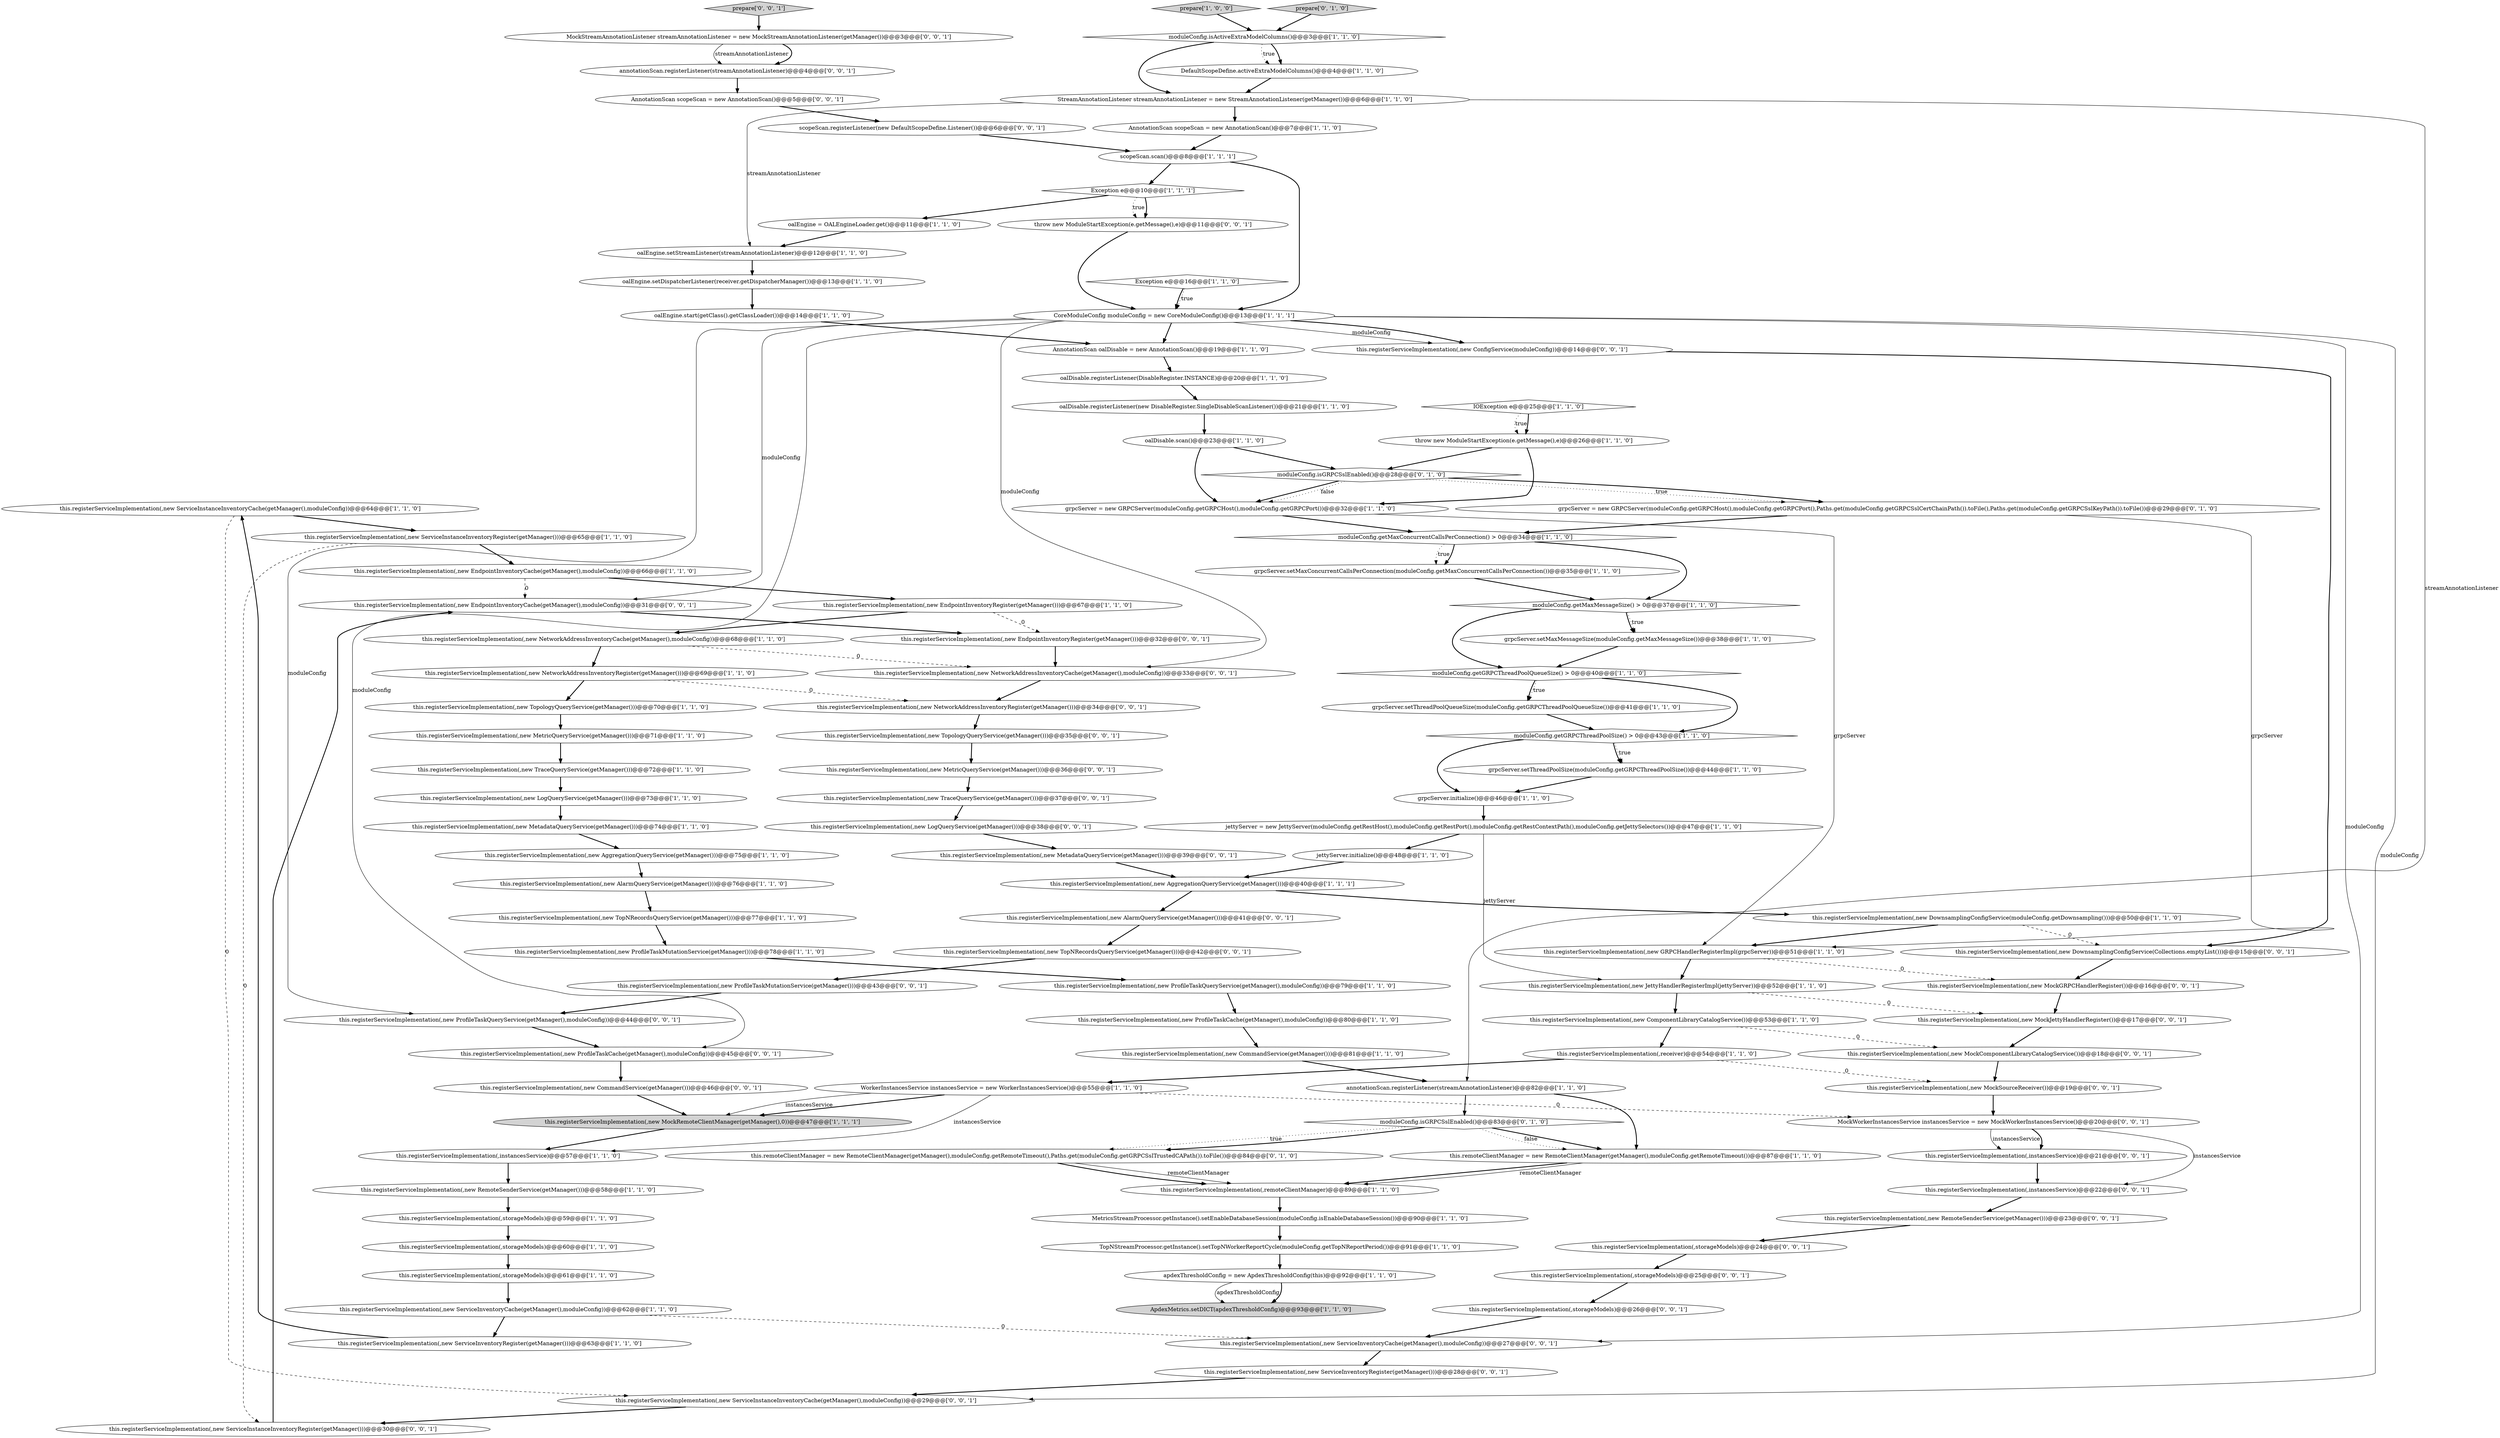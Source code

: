 digraph {
43 [style = filled, label = "this.registerServiceImplementation(,new ServiceInstanceInventoryCache(getManager(),moduleConfig))@@@64@@@['1', '1', '0']", fillcolor = white, shape = ellipse image = "AAA0AAABBB1BBB"];
64 [style = filled, label = "this.registerServiceImplementation(,new NetworkAddressInventoryCache(getManager(),moduleConfig))@@@68@@@['1', '1', '0']", fillcolor = white, shape = ellipse image = "AAA0AAABBB1BBB"];
51 [style = filled, label = "DefaultScopeDefine.activeExtraModelColumns()@@@4@@@['1', '1', '0']", fillcolor = white, shape = ellipse image = "AAA0AAABBB1BBB"];
104 [style = filled, label = "this.registerServiceImplementation(,new RemoteSenderService(getManager()))@@@23@@@['0', '0', '1']", fillcolor = white, shape = ellipse image = "AAA0AAABBB3BBB"];
22 [style = filled, label = "TopNStreamProcessor.getInstance().setTopNWorkerReportCycle(moduleConfig.getTopNReportPeriod())@@@91@@@['1', '1', '0']", fillcolor = white, shape = ellipse image = "AAA0AAABBB1BBB"];
78 [style = filled, label = "this.registerServiceImplementation(,instancesService)@@@21@@@['0', '0', '1']", fillcolor = white, shape = ellipse image = "AAA0AAABBB3BBB"];
100 [style = filled, label = "this.registerServiceImplementation(,new ConfigService(moduleConfig))@@@14@@@['0', '0', '1']", fillcolor = white, shape = ellipse image = "AAA0AAABBB3BBB"];
1 [style = filled, label = "this.registerServiceImplementation(,new ServiceInstanceInventoryRegister(getManager()))@@@65@@@['1', '1', '0']", fillcolor = white, shape = ellipse image = "AAA0AAABBB1BBB"];
19 [style = filled, label = "this.registerServiceImplementation(,new DownsamplingConfigService(moduleConfig.getDownsampling()))@@@50@@@['1', '1', '0']", fillcolor = white, shape = ellipse image = "AAA0AAABBB1BBB"];
75 [style = filled, label = "prepare['0', '1', '0']", fillcolor = lightgray, shape = diamond image = "AAA0AAABBB2BBB"];
76 [style = filled, label = "this.registerServiceImplementation(,new DownsamplingConfigService(Collections.emptyList()))@@@15@@@['0', '0', '1']", fillcolor = white, shape = ellipse image = "AAA0AAABBB3BBB"];
46 [style = filled, label = "this.registerServiceImplementation(,new LogQueryService(getManager()))@@@73@@@['1', '1', '0']", fillcolor = white, shape = ellipse image = "AAA0AAABBB1BBB"];
7 [style = filled, label = "this.registerServiceImplementation(,new TopologyQueryService(getManager()))@@@70@@@['1', '1', '0']", fillcolor = white, shape = ellipse image = "AAA0AAABBB1BBB"];
20 [style = filled, label = "jettyServer.initialize()@@@48@@@['1', '1', '0']", fillcolor = white, shape = ellipse image = "AAA0AAABBB1BBB"];
93 [style = filled, label = "this.registerServiceImplementation(,new ProfileTaskQueryService(getManager(),moduleConfig))@@@44@@@['0', '0', '1']", fillcolor = white, shape = ellipse image = "AAA0AAABBB3BBB"];
17 [style = filled, label = "this.registerServiceImplementation(,remoteClientManager)@@@89@@@['1', '1', '0']", fillcolor = white, shape = ellipse image = "AAA0AAABBB1BBB"];
62 [style = filled, label = "moduleConfig.getGRPCThreadPoolQueueSize() > 0@@@40@@@['1', '1', '0']", fillcolor = white, shape = diamond image = "AAA0AAABBB1BBB"];
36 [style = filled, label = "moduleConfig.getMaxMessageSize() > 0@@@37@@@['1', '1', '0']", fillcolor = white, shape = diamond image = "AAA0AAABBB1BBB"];
65 [style = filled, label = "throw new ModuleStartException(e.getMessage(),e)@@@26@@@['1', '1', '0']", fillcolor = white, shape = ellipse image = "AAA0AAABBB1BBB"];
103 [style = filled, label = "this.registerServiceImplementation(,new TraceQueryService(getManager()))@@@37@@@['0', '0', '1']", fillcolor = white, shape = ellipse image = "AAA0AAABBB3BBB"];
57 [style = filled, label = "this.registerServiceImplementation(,new EndpointInventoryCache(getManager(),moduleConfig))@@@66@@@['1', '1', '0']", fillcolor = white, shape = ellipse image = "AAA0AAABBB1BBB"];
69 [style = filled, label = "grpcServer.setMaxConcurrentCallsPerConnection(moduleConfig.getMaxConcurrentCallsPerConnection())@@@35@@@['1', '1', '0']", fillcolor = white, shape = ellipse image = "AAA0AAABBB1BBB"];
42 [style = filled, label = "oalEngine = OALEngineLoader.get()@@@11@@@['1', '1', '0']", fillcolor = white, shape = ellipse image = "AAA0AAABBB1BBB"];
63 [style = filled, label = "this.registerServiceImplementation(,instancesService)@@@57@@@['1', '1', '0']", fillcolor = white, shape = ellipse image = "AAA0AAABBB1BBB"];
81 [style = filled, label = "this.registerServiceImplementation(,new MockComponentLibraryCatalogService())@@@18@@@['0', '0', '1']", fillcolor = white, shape = ellipse image = "AAA0AAABBB3BBB"];
99 [style = filled, label = "this.registerServiceImplementation(,storageModels)@@@25@@@['0', '0', '1']", fillcolor = white, shape = ellipse image = "AAA0AAABBB3BBB"];
88 [style = filled, label = "this.registerServiceImplementation(,new AlarmQueryService(getManager()))@@@41@@@['0', '0', '1']", fillcolor = white, shape = ellipse image = "AAA0AAABBB3BBB"];
41 [style = filled, label = "WorkerInstancesService instancesService = new WorkerInstancesService()@@@55@@@['1', '1', '0']", fillcolor = white, shape = ellipse image = "AAA0AAABBB1BBB"];
39 [style = filled, label = "oalDisable.scan()@@@23@@@['1', '1', '0']", fillcolor = white, shape = ellipse image = "AAA0AAABBB1BBB"];
70 [style = filled, label = "grpcServer.initialize()@@@46@@@['1', '1', '0']", fillcolor = white, shape = ellipse image = "AAA0AAABBB1BBB"];
45 [style = filled, label = "StreamAnnotationListener streamAnnotationListener = new StreamAnnotationListener(getManager())@@@6@@@['1', '1', '0']", fillcolor = white, shape = ellipse image = "AAA0AAABBB1BBB"];
111 [style = filled, label = "this.registerServiceImplementation(,new ServiceInstanceInventoryRegister(getManager()))@@@30@@@['0', '0', '1']", fillcolor = white, shape = ellipse image = "AAA0AAABBB3BBB"];
66 [style = filled, label = "this.registerServiceImplementation(,new JettyHandlerRegisterImpl(jettyServer))@@@52@@@['1', '1', '0']", fillcolor = white, shape = ellipse image = "AAA0AAABBB1BBB"];
52 [style = filled, label = "moduleConfig.isActiveExtraModelColumns()@@@3@@@['1', '1', '0']", fillcolor = white, shape = diamond image = "AAA0AAABBB1BBB"];
112 [style = filled, label = "this.registerServiceImplementation(,instancesService)@@@22@@@['0', '0', '1']", fillcolor = white, shape = ellipse image = "AAA0AAABBB3BBB"];
15 [style = filled, label = "this.registerServiceImplementation(,new ServiceInventoryCache(getManager(),moduleConfig))@@@62@@@['1', '1', '0']", fillcolor = white, shape = ellipse image = "AAA0AAABBB1BBB"];
83 [style = filled, label = "MockWorkerInstancesService instancesService = new MockWorkerInstancesService()@@@20@@@['0', '0', '1']", fillcolor = white, shape = ellipse image = "AAA0AAABBB3BBB"];
18 [style = filled, label = "scopeScan.scan()@@@8@@@['1', '1', '1']", fillcolor = white, shape = ellipse image = "AAA0AAABBB1BBB"];
14 [style = filled, label = "CoreModuleConfig moduleConfig = new CoreModuleConfig()@@@13@@@['1', '1', '1']", fillcolor = white, shape = ellipse image = "AAA0AAABBB1BBB"];
23 [style = filled, label = "this.registerServiceImplementation(,new ProfileTaskCache(getManager(),moduleConfig))@@@80@@@['1', '1', '0']", fillcolor = white, shape = ellipse image = "AAA0AAABBB1BBB"];
5 [style = filled, label = "oalDisable.registerListener(DisableRegister.INSTANCE)@@@20@@@['1', '1', '0']", fillcolor = white, shape = ellipse image = "AAA0AAABBB1BBB"];
101 [style = filled, label = "this.registerServiceImplementation(,new TopNRecordsQueryService(getManager()))@@@42@@@['0', '0', '1']", fillcolor = white, shape = ellipse image = "AAA0AAABBB3BBB"];
48 [style = filled, label = "grpcServer.setThreadPoolQueueSize(moduleConfig.getGRPCThreadPoolQueueSize())@@@41@@@['1', '1', '0']", fillcolor = white, shape = ellipse image = "AAA0AAABBB1BBB"];
54 [style = filled, label = "AnnotationScan oalDisable = new AnnotationScan()@@@19@@@['1', '1', '0']", fillcolor = white, shape = ellipse image = "AAA0AAABBB1BBB"];
109 [style = filled, label = "this.registerServiceImplementation(,new TopologyQueryService(getManager()))@@@35@@@['0', '0', '1']", fillcolor = white, shape = ellipse image = "AAA0AAABBB3BBB"];
86 [style = filled, label = "this.registerServiceImplementation(,new EndpointInventoryCache(getManager(),moduleConfig))@@@31@@@['0', '0', '1']", fillcolor = white, shape = ellipse image = "AAA0AAABBB3BBB"];
8 [style = filled, label = "this.registerServiceImplementation(,new EndpointInventoryRegister(getManager()))@@@67@@@['1', '1', '0']", fillcolor = white, shape = ellipse image = "AAA0AAABBB1BBB"];
74 [style = filled, label = "grpcServer = new GRPCServer(moduleConfig.getGRPCHost(),moduleConfig.getGRPCPort(),Paths.get(moduleConfig.getGRPCSslCertChainPath()).toFile(),Paths.get(moduleConfig.getGRPCSslKeyPath()).toFile())@@@29@@@['0', '1', '0']", fillcolor = white, shape = ellipse image = "AAA1AAABBB2BBB"];
40 [style = filled, label = "grpcServer.setMaxMessageSize(moduleConfig.getMaxMessageSize())@@@38@@@['1', '1', '0']", fillcolor = white, shape = ellipse image = "AAA0AAABBB1BBB"];
21 [style = filled, label = "this.registerServiceImplementation(,new MockRemoteClientManager(getManager(),0))@@@47@@@['1', '1', '1']", fillcolor = lightgray, shape = ellipse image = "AAA0AAABBB1BBB"];
34 [style = filled, label = "this.registerServiceImplementation(,new MetricQueryService(getManager()))@@@71@@@['1', '1', '0']", fillcolor = white, shape = ellipse image = "AAA0AAABBB1BBB"];
3 [style = filled, label = "grpcServer = new GRPCServer(moduleConfig.getGRPCHost(),moduleConfig.getGRPCPort())@@@32@@@['1', '1', '0']", fillcolor = white, shape = ellipse image = "AAA0AAABBB1BBB"];
108 [style = filled, label = "this.registerServiceImplementation(,new MockGRPCHandlerRegister())@@@16@@@['0', '0', '1']", fillcolor = white, shape = ellipse image = "AAA0AAABBB3BBB"];
110 [style = filled, label = "this.registerServiceImplementation(,storageModels)@@@26@@@['0', '0', '1']", fillcolor = white, shape = ellipse image = "AAA0AAABBB3BBB"];
91 [style = filled, label = "throw new ModuleStartException(e.getMessage(),e)@@@11@@@['0', '0', '1']", fillcolor = white, shape = ellipse image = "AAA0AAABBB3BBB"];
49 [style = filled, label = "this.registerServiceImplementation(,new MetadataQueryService(getManager()))@@@74@@@['1', '1', '0']", fillcolor = white, shape = ellipse image = "AAA0AAABBB1BBB"];
38 [style = filled, label = "this.registerServiceImplementation(,storageModels)@@@61@@@['1', '1', '0']", fillcolor = white, shape = ellipse image = "AAA0AAABBB1BBB"];
24 [style = filled, label = "this.registerServiceImplementation(,new GRPCHandlerRegisterImpl(grpcServer))@@@51@@@['1', '1', '0']", fillcolor = white, shape = ellipse image = "AAA0AAABBB1BBB"];
92 [style = filled, label = "this.registerServiceImplementation(,new MockSourceReceiver())@@@19@@@['0', '0', '1']", fillcolor = white, shape = ellipse image = "AAA0AAABBB3BBB"];
67 [style = filled, label = "oalEngine.start(getClass().getClassLoader())@@@14@@@['1', '1', '0']", fillcolor = white, shape = ellipse image = "AAA0AAABBB1BBB"];
56 [style = filled, label = "oalEngine.setDispatcherListener(receiver.getDispatcherManager())@@@13@@@['1', '1', '0']", fillcolor = white, shape = ellipse image = "AAA0AAABBB1BBB"];
85 [style = filled, label = "MockStreamAnnotationListener streamAnnotationListener = new MockStreamAnnotationListener(getManager())@@@3@@@['0', '0', '1']", fillcolor = white, shape = ellipse image = "AAA0AAABBB3BBB"];
113 [style = filled, label = "this.registerServiceImplementation(,new ServiceInstanceInventoryCache(getManager(),moduleConfig))@@@29@@@['0', '0', '1']", fillcolor = white, shape = ellipse image = "AAA0AAABBB3BBB"];
37 [style = filled, label = "this.registerServiceImplementation(,storageModels)@@@59@@@['1', '1', '0']", fillcolor = white, shape = ellipse image = "AAA0AAABBB1BBB"];
61 [style = filled, label = "IOException e@@@25@@@['1', '1', '0']", fillcolor = white, shape = diamond image = "AAA0AAABBB1BBB"];
95 [style = filled, label = "this.registerServiceImplementation(,new ProfileTaskCache(getManager(),moduleConfig))@@@45@@@['0', '0', '1']", fillcolor = white, shape = ellipse image = "AAA0AAABBB3BBB"];
10 [style = filled, label = "this.registerServiceImplementation(,receiver)@@@54@@@['1', '1', '0']", fillcolor = white, shape = ellipse image = "AAA0AAABBB1BBB"];
77 [style = filled, label = "AnnotationScan scopeScan = new AnnotationScan()@@@5@@@['0', '0', '1']", fillcolor = white, shape = ellipse image = "AAA0AAABBB3BBB"];
4 [style = filled, label = "Exception e@@@16@@@['1', '1', '0']", fillcolor = white, shape = diamond image = "AAA0AAABBB1BBB"];
27 [style = filled, label = "moduleConfig.getGRPCThreadPoolSize() > 0@@@43@@@['1', '1', '0']", fillcolor = white, shape = diamond image = "AAA0AAABBB1BBB"];
84 [style = filled, label = "this.registerServiceImplementation(,storageModels)@@@24@@@['0', '0', '1']", fillcolor = white, shape = ellipse image = "AAA0AAABBB3BBB"];
105 [style = filled, label = "this.registerServiceImplementation(,new MetadataQueryService(getManager()))@@@39@@@['0', '0', '1']", fillcolor = white, shape = ellipse image = "AAA0AAABBB3BBB"];
53 [style = filled, label = "this.registerServiceImplementation(,new NetworkAddressInventoryRegister(getManager()))@@@69@@@['1', '1', '0']", fillcolor = white, shape = ellipse image = "AAA0AAABBB1BBB"];
44 [style = filled, label = "MetricsStreamProcessor.getInstance().setEnableDatabaseSession(moduleConfig.isEnableDatabaseSession())@@@90@@@['1', '1', '0']", fillcolor = white, shape = ellipse image = "AAA0AAABBB1BBB"];
58 [style = filled, label = "annotationScan.registerListener(streamAnnotationListener)@@@82@@@['1', '1', '0']", fillcolor = white, shape = ellipse image = "AAA0AAABBB1BBB"];
96 [style = filled, label = "scopeScan.registerListener(new DefaultScopeDefine.Listener())@@@6@@@['0', '0', '1']", fillcolor = white, shape = ellipse image = "AAA0AAABBB3BBB"];
68 [style = filled, label = "this.registerServiceImplementation(,new ProfileTaskMutationService(getManager()))@@@78@@@['1', '1', '0']", fillcolor = white, shape = ellipse image = "AAA0AAABBB1BBB"];
73 [style = filled, label = "moduleConfig.isGRPCSslEnabled()@@@28@@@['0', '1', '0']", fillcolor = white, shape = diamond image = "AAA1AAABBB2BBB"];
32 [style = filled, label = "this.registerServiceImplementation(,storageModels)@@@60@@@['1', '1', '0']", fillcolor = white, shape = ellipse image = "AAA0AAABBB1BBB"];
47 [style = filled, label = "oalDisable.registerListener(new DisableRegister.SingleDisableScanListener())@@@21@@@['1', '1', '0']", fillcolor = white, shape = ellipse image = "AAA0AAABBB1BBB"];
82 [style = filled, label = "this.registerServiceImplementation(,new ProfileTaskMutationService(getManager()))@@@43@@@['0', '0', '1']", fillcolor = white, shape = ellipse image = "AAA0AAABBB3BBB"];
106 [style = filled, label = "this.registerServiceImplementation(,new MockJettyHandlerRegister())@@@17@@@['0', '0', '1']", fillcolor = white, shape = ellipse image = "AAA0AAABBB3BBB"];
72 [style = filled, label = "this.remoteClientManager = new RemoteClientManager(getManager(),moduleConfig.getRemoteTimeout(),Paths.get(moduleConfig.getGRPCSslTrustedCAPath()).toFile())@@@84@@@['0', '1', '0']", fillcolor = white, shape = ellipse image = "AAA1AAABBB2BBB"];
60 [style = filled, label = "this.registerServiceImplementation(,new ProfileTaskQueryService(getManager(),moduleConfig))@@@79@@@['1', '1', '0']", fillcolor = white, shape = ellipse image = "AAA0AAABBB1BBB"];
28 [style = filled, label = "this.registerServiceImplementation(,new CommandService(getManager()))@@@81@@@['1', '1', '0']", fillcolor = white, shape = ellipse image = "AAA0AAABBB1BBB"];
55 [style = filled, label = "this.registerServiceImplementation(,new AggregationQueryService(getManager()))@@@40@@@['1', '1', '1']", fillcolor = white, shape = ellipse image = "AAA0AAABBB1BBB"];
59 [style = filled, label = "this.registerServiceImplementation(,new TopNRecordsQueryService(getManager()))@@@77@@@['1', '1', '0']", fillcolor = white, shape = ellipse image = "AAA0AAABBB1BBB"];
79 [style = filled, label = "annotationScan.registerListener(streamAnnotationListener)@@@4@@@['0', '0', '1']", fillcolor = white, shape = ellipse image = "AAA0AAABBB3BBB"];
98 [style = filled, label = "this.registerServiceImplementation(,new MetricQueryService(getManager()))@@@36@@@['0', '0', '1']", fillcolor = white, shape = ellipse image = "AAA0AAABBB3BBB"];
9 [style = filled, label = "moduleConfig.getMaxConcurrentCallsPerConnection() > 0@@@34@@@['1', '1', '0']", fillcolor = white, shape = diamond image = "AAA0AAABBB1BBB"];
13 [style = filled, label = "this.registerServiceImplementation(,new AlarmQueryService(getManager()))@@@76@@@['1', '1', '0']", fillcolor = white, shape = ellipse image = "AAA0AAABBB1BBB"];
90 [style = filled, label = "this.registerServiceImplementation(,new CommandService(getManager()))@@@46@@@['0', '0', '1']", fillcolor = white, shape = ellipse image = "AAA0AAABBB3BBB"];
2 [style = filled, label = "this.registerServiceImplementation(,new ServiceInventoryRegister(getManager()))@@@63@@@['1', '1', '0']", fillcolor = white, shape = ellipse image = "AAA0AAABBB1BBB"];
71 [style = filled, label = "moduleConfig.isGRPCSslEnabled()@@@83@@@['0', '1', '0']", fillcolor = white, shape = diamond image = "AAA1AAABBB2BBB"];
30 [style = filled, label = "this.registerServiceImplementation(,new ComponentLibraryCatalogService())@@@53@@@['1', '1', '0']", fillcolor = white, shape = ellipse image = "AAA0AAABBB1BBB"];
50 [style = filled, label = "this.remoteClientManager = new RemoteClientManager(getManager(),moduleConfig.getRemoteTimeout())@@@87@@@['1', '1', '0']", fillcolor = white, shape = ellipse image = "AAA0AAABBB1BBB"];
16 [style = filled, label = "grpcServer.setThreadPoolSize(moduleConfig.getGRPCThreadPoolSize())@@@44@@@['1', '1', '0']", fillcolor = white, shape = ellipse image = "AAA0AAABBB1BBB"];
25 [style = filled, label = "Exception e@@@10@@@['1', '1', '1']", fillcolor = white, shape = diamond image = "AAA0AAABBB1BBB"];
29 [style = filled, label = "this.registerServiceImplementation(,new TraceQueryService(getManager()))@@@72@@@['1', '1', '0']", fillcolor = white, shape = ellipse image = "AAA0AAABBB1BBB"];
107 [style = filled, label = "prepare['0', '0', '1']", fillcolor = lightgray, shape = diamond image = "AAA0AAABBB3BBB"];
87 [style = filled, label = "this.registerServiceImplementation(,new LogQueryService(getManager()))@@@38@@@['0', '0', '1']", fillcolor = white, shape = ellipse image = "AAA0AAABBB3BBB"];
26 [style = filled, label = "prepare['1', '0', '0']", fillcolor = lightgray, shape = diamond image = "AAA0AAABBB1BBB"];
102 [style = filled, label = "this.registerServiceImplementation(,new ServiceInventoryCache(getManager(),moduleConfig))@@@27@@@['0', '0', '1']", fillcolor = white, shape = ellipse image = "AAA0AAABBB3BBB"];
0 [style = filled, label = "oalEngine.setStreamListener(streamAnnotationListener)@@@12@@@['1', '1', '0']", fillcolor = white, shape = ellipse image = "AAA0AAABBB1BBB"];
97 [style = filled, label = "this.registerServiceImplementation(,new NetworkAddressInventoryRegister(getManager()))@@@34@@@['0', '0', '1']", fillcolor = white, shape = ellipse image = "AAA0AAABBB3BBB"];
6 [style = filled, label = "apdexThresholdConfig = new ApdexThresholdConfig(this)@@@92@@@['1', '1', '0']", fillcolor = white, shape = ellipse image = "AAA0AAABBB1BBB"];
35 [style = filled, label = "AnnotationScan scopeScan = new AnnotationScan()@@@7@@@['1', '1', '0']", fillcolor = white, shape = ellipse image = "AAA0AAABBB1BBB"];
94 [style = filled, label = "this.registerServiceImplementation(,new NetworkAddressInventoryCache(getManager(),moduleConfig))@@@33@@@['0', '0', '1']", fillcolor = white, shape = ellipse image = "AAA0AAABBB3BBB"];
89 [style = filled, label = "this.registerServiceImplementation(,new EndpointInventoryRegister(getManager()))@@@32@@@['0', '0', '1']", fillcolor = white, shape = ellipse image = "AAA0AAABBB3BBB"];
80 [style = filled, label = "this.registerServiceImplementation(,new ServiceInventoryRegister(getManager()))@@@28@@@['0', '0', '1']", fillcolor = white, shape = ellipse image = "AAA0AAABBB3BBB"];
12 [style = filled, label = "this.registerServiceImplementation(,new AggregationQueryService(getManager()))@@@75@@@['1', '1', '0']", fillcolor = white, shape = ellipse image = "AAA0AAABBB1BBB"];
31 [style = filled, label = "this.registerServiceImplementation(,new RemoteSenderService(getManager()))@@@58@@@['1', '1', '0']", fillcolor = white, shape = ellipse image = "AAA0AAABBB1BBB"];
33 [style = filled, label = "ApdexMetrics.setDICT(apdexThresholdConfig)@@@93@@@['1', '1', '0']", fillcolor = lightgray, shape = ellipse image = "AAA0AAABBB1BBB"];
11 [style = filled, label = "jettyServer = new JettyServer(moduleConfig.getRestHost(),moduleConfig.getRestPort(),moduleConfig.getRestContextPath(),moduleConfig.getJettySelectors())@@@47@@@['1', '1', '0']", fillcolor = white, shape = ellipse image = "AAA0AAABBB1BBB"];
25->91 [style = bold, label=""];
74->9 [style = bold, label=""];
71->72 [style = dotted, label="true"];
64->94 [style = dashed, label="0"];
48->27 [style = bold, label=""];
59->68 [style = bold, label=""];
16->70 [style = bold, label=""];
66->106 [style = dashed, label="0"];
68->60 [style = bold, label=""];
62->48 [style = bold, label=""];
40->62 [style = bold, label=""];
52->45 [style = bold, label=""];
30->81 [style = dashed, label="0"];
67->54 [style = bold, label=""];
45->58 [style = solid, label="streamAnnotationListener"];
81->92 [style = bold, label=""];
90->21 [style = bold, label=""];
9->36 [style = bold, label=""];
83->112 [style = solid, label="instancesService"];
53->7 [style = bold, label=""];
26->52 [style = bold, label=""];
103->87 [style = bold, label=""];
3->9 [style = bold, label=""];
24->108 [style = dashed, label="0"];
35->18 [style = bold, label=""];
109->98 [style = bold, label=""];
41->21 [style = bold, label=""];
83->78 [style = solid, label="instancesService"];
25->42 [style = bold, label=""];
89->94 [style = bold, label=""];
34->29 [style = bold, label=""];
106->81 [style = bold, label=""];
102->80 [style = bold, label=""];
53->97 [style = dashed, label="0"];
75->52 [style = bold, label=""];
105->55 [style = bold, label=""];
36->40 [style = dotted, label="true"];
50->17 [style = bold, label=""];
65->73 [style = bold, label=""];
36->62 [style = bold, label=""];
31->37 [style = bold, label=""];
32->38 [style = bold, label=""];
27->16 [style = dotted, label="true"];
11->20 [style = bold, label=""];
91->14 [style = bold, label=""];
3->24 [style = solid, label="grpcServer"];
73->74 [style = dotted, label="true"];
47->39 [style = bold, label=""];
71->50 [style = bold, label=""];
107->85 [style = bold, label=""];
37->32 [style = bold, label=""];
14->94 [style = solid, label="moduleConfig"];
15->2 [style = bold, label=""];
12->13 [style = bold, label=""];
14->102 [style = solid, label="moduleConfig"];
82->93 [style = bold, label=""];
85->79 [style = bold, label=""];
52->51 [style = bold, label=""];
96->18 [style = bold, label=""];
88->101 [style = bold, label=""];
112->104 [style = bold, label=""];
72->17 [style = solid, label="remoteClientManager"];
14->95 [style = solid, label="moduleConfig"];
5->47 [style = bold, label=""];
71->72 [style = bold, label=""];
92->83 [style = bold, label=""];
43->1 [style = bold, label=""];
0->56 [style = bold, label=""];
113->111 [style = bold, label=""];
14->86 [style = solid, label="moduleConfig"];
43->113 [style = dashed, label="0"];
36->40 [style = bold, label=""];
62->27 [style = bold, label=""];
14->100 [style = solid, label="moduleConfig"];
39->73 [style = bold, label=""];
50->17 [style = solid, label="remoteClientManager"];
41->63 [style = solid, label="instancesService"];
62->48 [style = dotted, label="true"];
27->70 [style = bold, label=""];
65->3 [style = bold, label=""];
21->63 [style = bold, label=""];
93->95 [style = bold, label=""];
2->43 [style = bold, label=""];
38->15 [style = bold, label=""];
57->8 [style = bold, label=""];
79->77 [style = bold, label=""];
13->59 [style = bold, label=""];
14->54 [style = bold, label=""];
64->53 [style = bold, label=""];
84->99 [style = bold, label=""];
11->66 [style = solid, label="jettyServer"];
22->6 [style = bold, label=""];
51->45 [style = bold, label=""];
86->89 [style = bold, label=""];
14->113 [style = solid, label="moduleConfig"];
110->102 [style = bold, label=""];
1->57 [style = bold, label=""];
41->83 [style = dashed, label="0"];
19->24 [style = bold, label=""];
76->108 [style = bold, label=""];
77->96 [style = bold, label=""];
72->17 [style = bold, label=""];
87->105 [style = bold, label=""];
78->112 [style = bold, label=""];
74->24 [style = solid, label="grpcServer"];
95->90 [style = bold, label=""];
85->79 [style = solid, label="streamAnnotationListener"];
17->44 [style = bold, label=""];
14->93 [style = solid, label="moduleConfig"];
8->89 [style = dashed, label="0"];
15->102 [style = dashed, label="0"];
4->14 [style = dotted, label="true"];
54->5 [style = bold, label=""];
45->35 [style = bold, label=""];
1->111 [style = dashed, label="0"];
97->109 [style = bold, label=""];
9->69 [style = dotted, label="true"];
9->69 [style = bold, label=""];
73->3 [style = bold, label=""];
18->14 [style = bold, label=""];
10->92 [style = dashed, label="0"];
80->113 [style = bold, label=""];
52->51 [style = dotted, label="true"];
70->11 [style = bold, label=""];
63->31 [style = bold, label=""];
58->50 [style = bold, label=""];
29->46 [style = bold, label=""];
42->0 [style = bold, label=""];
46->49 [style = bold, label=""];
56->67 [style = bold, label=""];
71->50 [style = dotted, label="false"];
104->84 [style = bold, label=""];
73->74 [style = bold, label=""];
58->71 [style = bold, label=""];
60->23 [style = bold, label=""];
6->33 [style = solid, label="apdexThresholdConfig"];
73->3 [style = dotted, label="false"];
61->65 [style = dotted, label="true"];
14->100 [style = bold, label=""];
94->97 [style = bold, label=""];
18->25 [style = bold, label=""];
24->66 [style = bold, label=""];
8->64 [style = bold, label=""];
57->86 [style = dashed, label="0"];
30->10 [style = bold, label=""];
100->76 [style = bold, label=""];
6->33 [style = bold, label=""];
41->21 [style = solid, label="instancesService"];
101->82 [style = bold, label=""];
27->16 [style = bold, label=""];
111->86 [style = bold, label=""];
61->65 [style = bold, label=""];
83->78 [style = bold, label=""];
66->30 [style = bold, label=""];
7->34 [style = bold, label=""];
25->91 [style = dotted, label="true"];
69->36 [style = bold, label=""];
99->110 [style = bold, label=""];
4->14 [style = bold, label=""];
39->3 [style = bold, label=""];
23->28 [style = bold, label=""];
20->55 [style = bold, label=""];
28->58 [style = bold, label=""];
108->106 [style = bold, label=""];
19->76 [style = dashed, label="0"];
49->12 [style = bold, label=""];
55->19 [style = bold, label=""];
44->22 [style = bold, label=""];
55->88 [style = bold, label=""];
98->103 [style = bold, label=""];
10->41 [style = bold, label=""];
45->0 [style = solid, label="streamAnnotationListener"];
}
